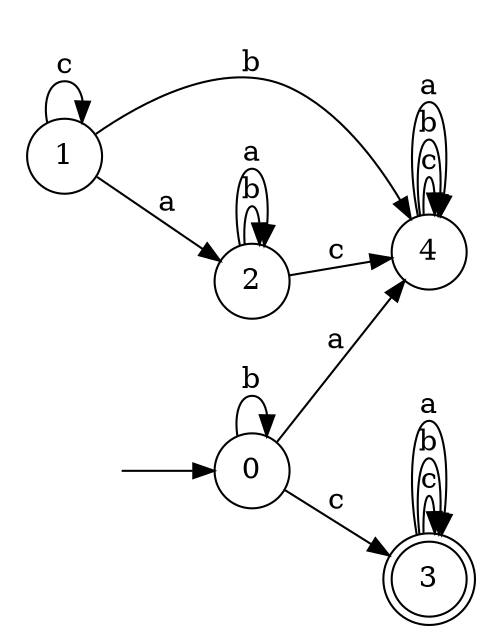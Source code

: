 digraph {
  rankdir=LR;
  0 [label="0", shape = circle];
  0 -> 3 [label="c"];
  0 -> 0 [label="b"];
  0 -> 4 [label="a"];
  1 [label="1", shape = circle];
  1 -> 1 [label="c"];
  1 -> 4 [label="b"];
  1 -> 2 [label="a"];
  2 [label="2", shape = circle];
  2 -> 4 [label="c"];
  2 -> 2 [label="b"];
  2 -> 2 [label="a"];
  3 [label="3", shape = doublecircle];
  3 -> 3 [label="c"];
  3 -> 3 [label="b"];
  3 -> 3 [label="a"];
  4 [label="4", shape = circle];
  4 -> 4 [label="c"];
  4 -> 4 [label="b"];
  4 -> 4 [label="a"];
  5 [label="", shape = plaintext];
  5 -> 0 [label=""];
}
